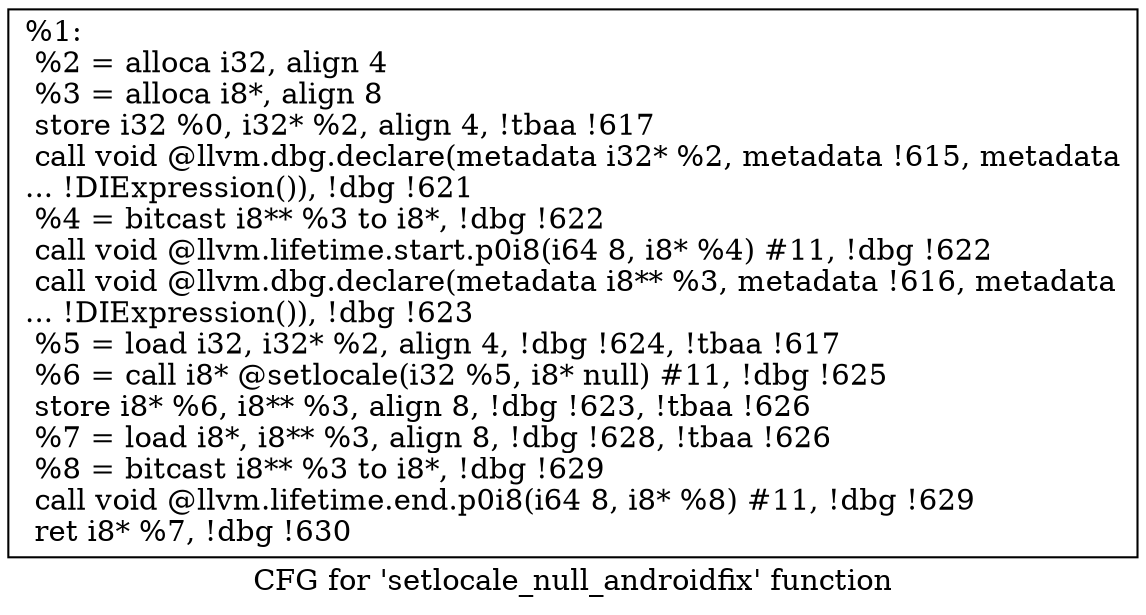 digraph "CFG for 'setlocale_null_androidfix' function" {
	label="CFG for 'setlocale_null_androidfix' function";

	Node0x14e2f30 [shape=record,label="{%1:\l  %2 = alloca i32, align 4\l  %3 = alloca i8*, align 8\l  store i32 %0, i32* %2, align 4, !tbaa !617\l  call void @llvm.dbg.declare(metadata i32* %2, metadata !615, metadata\l... !DIExpression()), !dbg !621\l  %4 = bitcast i8** %3 to i8*, !dbg !622\l  call void @llvm.lifetime.start.p0i8(i64 8, i8* %4) #11, !dbg !622\l  call void @llvm.dbg.declare(metadata i8** %3, metadata !616, metadata\l... !DIExpression()), !dbg !623\l  %5 = load i32, i32* %2, align 4, !dbg !624, !tbaa !617\l  %6 = call i8* @setlocale(i32 %5, i8* null) #11, !dbg !625\l  store i8* %6, i8** %3, align 8, !dbg !623, !tbaa !626\l  %7 = load i8*, i8** %3, align 8, !dbg !628, !tbaa !626\l  %8 = bitcast i8** %3 to i8*, !dbg !629\l  call void @llvm.lifetime.end.p0i8(i64 8, i8* %8) #11, !dbg !629\l  ret i8* %7, !dbg !630\l}"];
}

